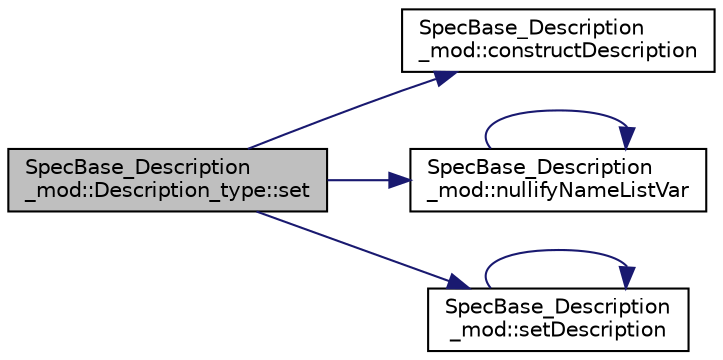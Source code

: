 digraph "SpecBase_Description_mod::Description_type::set"
{
 // LATEX_PDF_SIZE
  edge [fontname="Helvetica",fontsize="10",labelfontname="Helvetica",labelfontsize="10"];
  node [fontname="Helvetica",fontsize="10",shape=record];
  rankdir="LR";
  Node1 [label="SpecBase_Description\l_mod::Description_type::set",height=0.2,width=0.4,color="black", fillcolor="grey75", style="filled", fontcolor="black",tooltip=" "];
  Node1 -> Node2 [color="midnightblue",fontsize="10",style="solid",fontname="Helvetica"];
  Node2 [label="SpecBase_Description\l_mod::constructDescription",height=0.2,width=0.4,color="black", fillcolor="white", style="filled",URL="$namespaceSpecBase__Description__mod.html#ae42aa8651e5c846519a7faff2c602fdc",tooltip=" "];
  Node1 -> Node3 [color="midnightblue",fontsize="10",style="solid",fontname="Helvetica"];
  Node3 [label="SpecBase_Description\l_mod::nullifyNameListVar",height=0.2,width=0.4,color="black", fillcolor="white", style="filled",URL="$namespaceSpecBase__Description__mod.html#ac7104dc82cd7d1a7246b682f52d0c460",tooltip=" "];
  Node3 -> Node3 [color="midnightblue",fontsize="10",style="solid",fontname="Helvetica"];
  Node1 -> Node4 [color="midnightblue",fontsize="10",style="solid",fontname="Helvetica"];
  Node4 [label="SpecBase_Description\l_mod::setDescription",height=0.2,width=0.4,color="black", fillcolor="white", style="filled",URL="$namespaceSpecBase__Description__mod.html#aafc94a44c02c7c6f2cd7b7e8101a8d7f",tooltip=" "];
  Node4 -> Node4 [color="midnightblue",fontsize="10",style="solid",fontname="Helvetica"];
}
